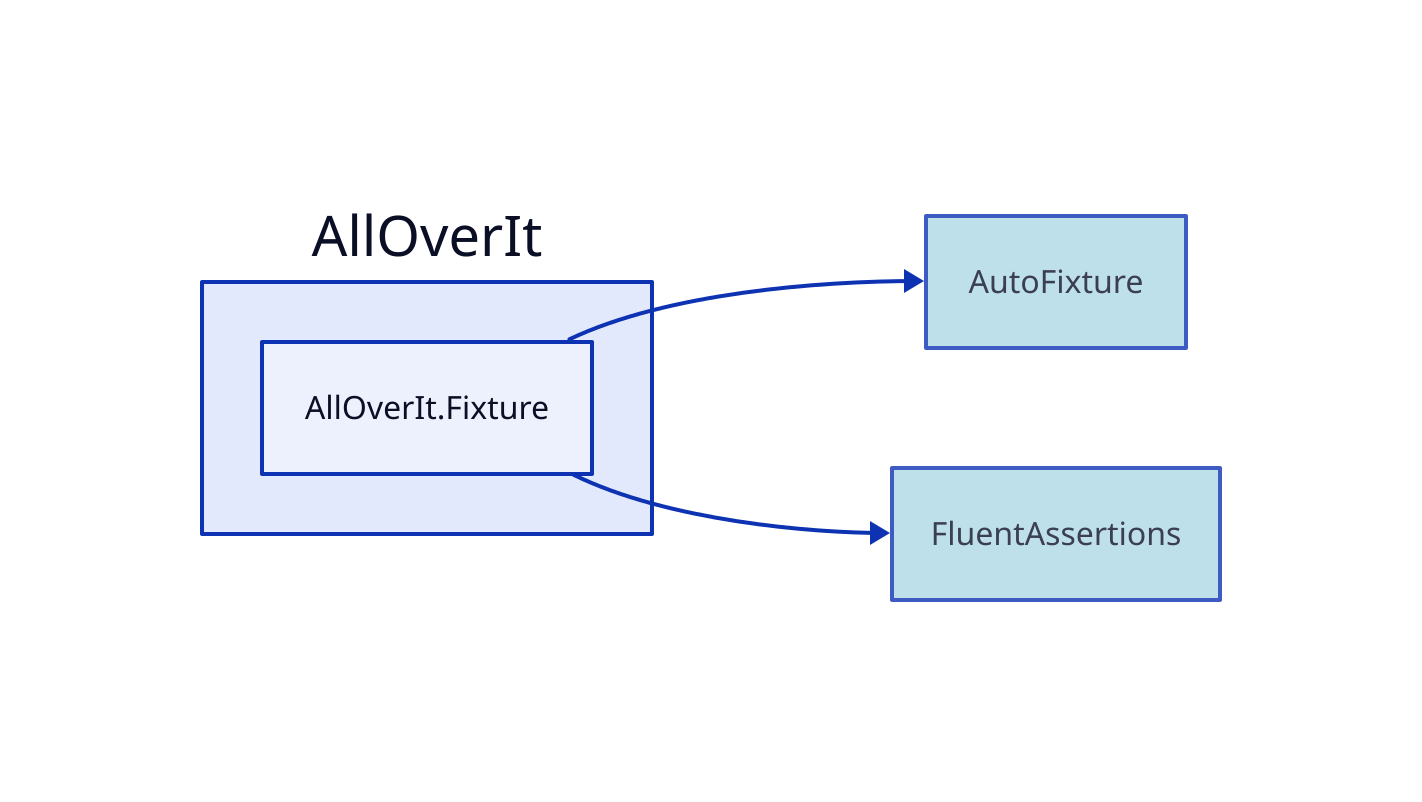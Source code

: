 direction: right

aoi: AllOverIt
aoi.alloverit-fixture: AllOverIt.Fixture
autofixture: AutoFixture
autofixture.style.fill: lightblue
autofixture.style.opacity: 0.8
fluentassertions: FluentAssertions
fluentassertions.style.fill: lightblue
fluentassertions.style.opacity: 0.8

autofixture <- aoi.alloverit-fixture
fluentassertions <- aoi.alloverit-fixture
